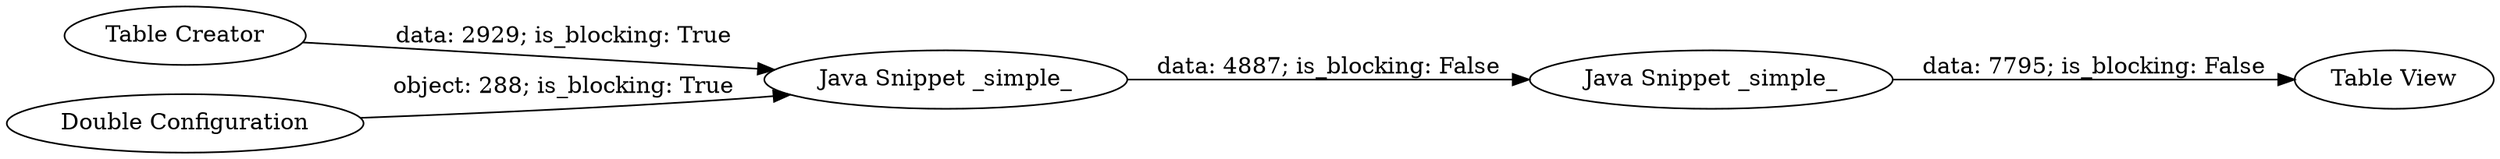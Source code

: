 digraph {
	"1647869725124310184_1" [label="Java Snippet _simple_"]
	"1647869725124310184_3" [label="Table Creator"]
	"1647869725124310184_5" [label="Table View"]
	"1647869725124310184_4" [label="Java Snippet _simple_"]
	"1647869725124310184_2" [label="Double Configuration"]
	"1647869725124310184_3" -> "1647869725124310184_1" [label="data: 2929; is_blocking: True"]
	"1647869725124310184_4" -> "1647869725124310184_5" [label="data: 7795; is_blocking: False"]
	"1647869725124310184_1" -> "1647869725124310184_4" [label="data: 4887; is_blocking: False"]
	"1647869725124310184_2" -> "1647869725124310184_1" [label="object: 288; is_blocking: True"]
	rankdir=LR
}
